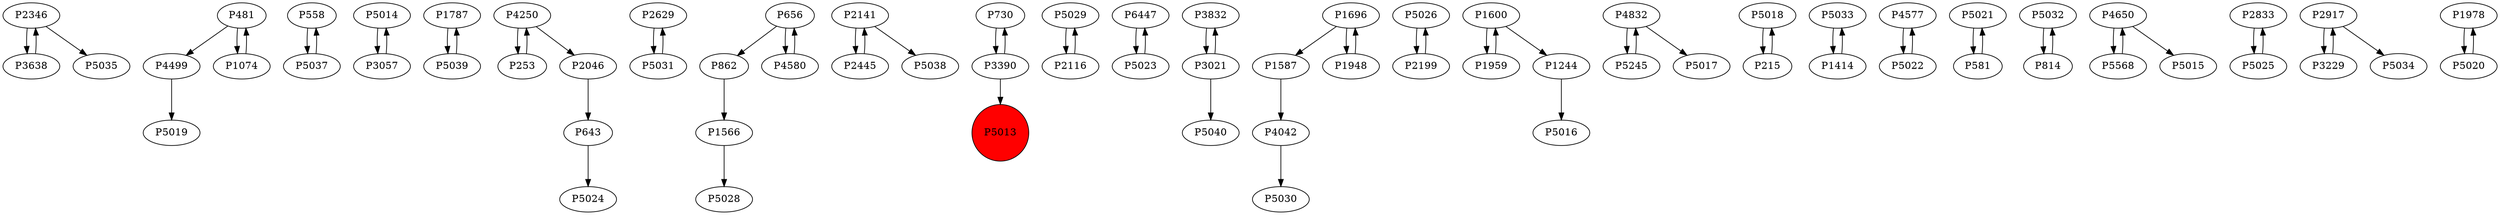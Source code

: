 digraph {
	P2346 -> P3638
	P481 -> P4499
	P558 -> P5037
	P5014 -> P3057
	P1787 -> P5039
	P4250 -> P253
	P2629 -> P5031
	P656 -> P862
	P2141 -> P2445
	P1074 -> P481
	P730 -> P3390
	P3638 -> P2346
	P5029 -> P2116
	P6447 -> P5023
	P3832 -> P3021
	P4499 -> P5019
	P4042 -> P5030
	P481 -> P1074
	P5037 -> P558
	P3057 -> P5014
	P5026 -> P2199
	P3390 -> P5013
	P2199 -> P5026
	P1244 -> P5016
	P4832 -> P5245
	P5018 -> P215
	P5033 -> P1414
	P1414 -> P5033
	P4577 -> P5022
	P2141 -> P5038
	P3021 -> P3832
	P5023 -> P6447
	P5021 -> P581
	P5031 -> P2629
	P215 -> P5018
	P1959 -> P1600
	P3390 -> P730
	P1600 -> P1244
	P4580 -> P656
	P4832 -> P5017
	P5032 -> P814
	P4650 -> P5568
	P5568 -> P4650
	P253 -> P4250
	P1600 -> P1959
	P2833 -> P5025
	P1696 -> P1587
	P643 -> P5024
	P1948 -> P1696
	P2346 -> P5035
	P2917 -> P3229
	P2116 -> P5029
	P2046 -> P643
	P5022 -> P4577
	P1978 -> P5020
	P656 -> P4580
	P2917 -> P5034
	P3021 -> P5040
	P862 -> P1566
	P3229 -> P2917
	P814 -> P5032
	P5245 -> P4832
	P4250 -> P2046
	P1696 -> P1948
	P2445 -> P2141
	P5025 -> P2833
	P581 -> P5021
	P5020 -> P1978
	P4650 -> P5015
	P1566 -> P5028
	P1587 -> P4042
	P5039 -> P1787
	P5013 [shape=circle]
	P5013 [style=filled]
	P5013 [fillcolor=red]
}